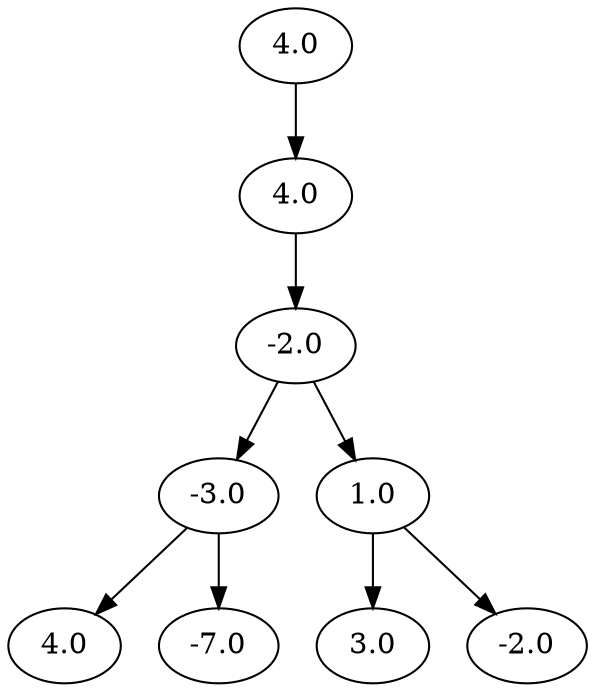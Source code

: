 digraph{
N0[label="4.0"];
N1[label="4.0"];
N0->N1;
N2[label="-2.0"];
N1->N2;
N3[label="-3.0"];
N4[label="1.0"];
N2->N3;
N2->N4;
N5[label="4.0"];
N6[label="-7.0"];
N3->N5;
N3->N6;
N7[label="3.0"];
N8[label="-2.0"];
N4->N7;
N4->N8;
}
